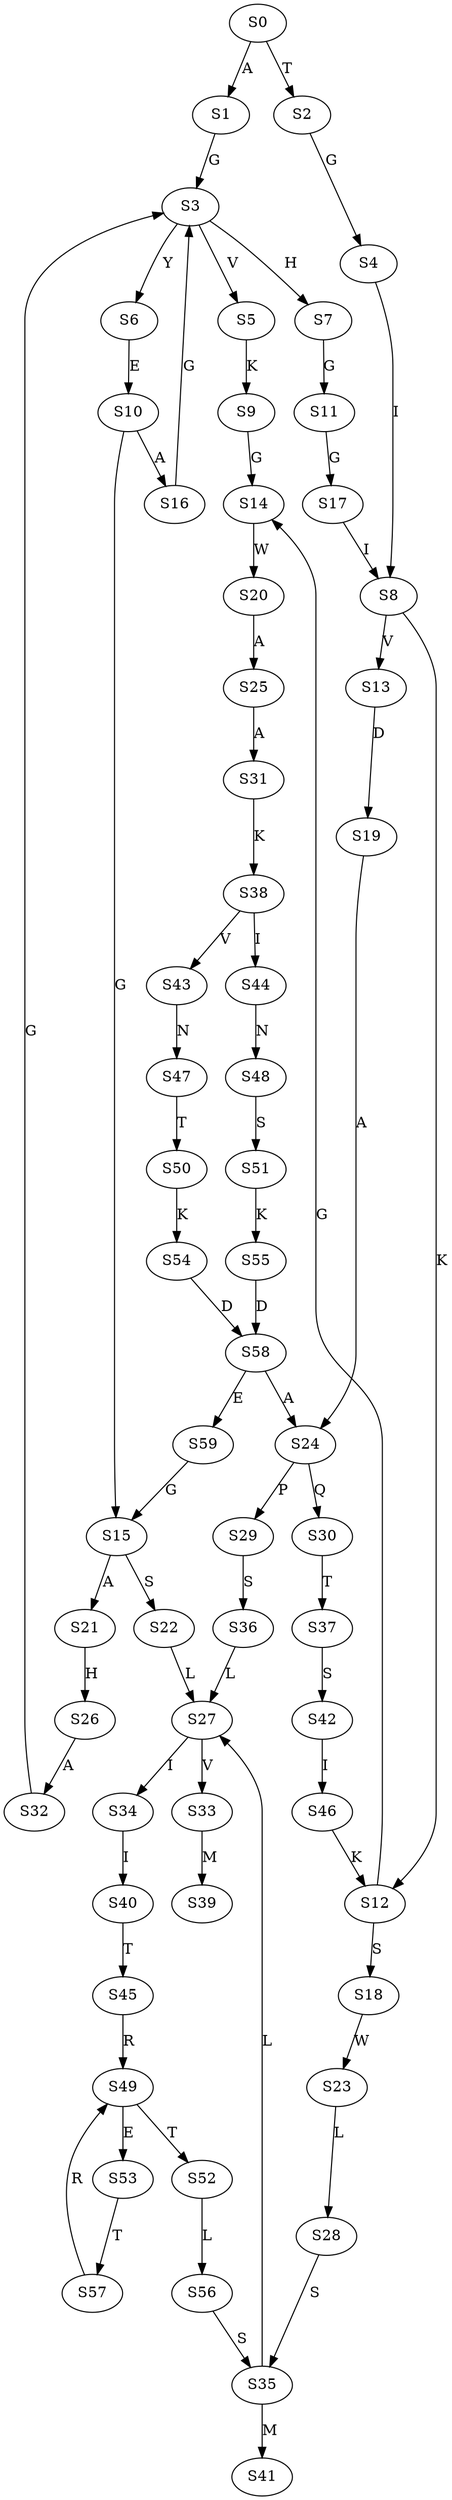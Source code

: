 strict digraph  {
	S0 -> S1 [ label = A ];
	S0 -> S2 [ label = T ];
	S1 -> S3 [ label = G ];
	S2 -> S4 [ label = G ];
	S3 -> S5 [ label = V ];
	S3 -> S6 [ label = Y ];
	S3 -> S7 [ label = H ];
	S4 -> S8 [ label = I ];
	S5 -> S9 [ label = K ];
	S6 -> S10 [ label = E ];
	S7 -> S11 [ label = G ];
	S8 -> S12 [ label = K ];
	S8 -> S13 [ label = V ];
	S9 -> S14 [ label = G ];
	S10 -> S15 [ label = G ];
	S10 -> S16 [ label = A ];
	S11 -> S17 [ label = G ];
	S12 -> S14 [ label = G ];
	S12 -> S18 [ label = S ];
	S13 -> S19 [ label = D ];
	S14 -> S20 [ label = W ];
	S15 -> S21 [ label = A ];
	S15 -> S22 [ label = S ];
	S16 -> S3 [ label = G ];
	S17 -> S8 [ label = I ];
	S18 -> S23 [ label = W ];
	S19 -> S24 [ label = A ];
	S20 -> S25 [ label = A ];
	S21 -> S26 [ label = H ];
	S22 -> S27 [ label = L ];
	S23 -> S28 [ label = L ];
	S24 -> S29 [ label = P ];
	S24 -> S30 [ label = Q ];
	S25 -> S31 [ label = A ];
	S26 -> S32 [ label = A ];
	S27 -> S33 [ label = V ];
	S27 -> S34 [ label = I ];
	S28 -> S35 [ label = S ];
	S29 -> S36 [ label = S ];
	S30 -> S37 [ label = T ];
	S31 -> S38 [ label = K ];
	S32 -> S3 [ label = G ];
	S33 -> S39 [ label = M ];
	S34 -> S40 [ label = I ];
	S35 -> S41 [ label = M ];
	S35 -> S27 [ label = L ];
	S36 -> S27 [ label = L ];
	S37 -> S42 [ label = S ];
	S38 -> S43 [ label = V ];
	S38 -> S44 [ label = I ];
	S40 -> S45 [ label = T ];
	S42 -> S46 [ label = I ];
	S43 -> S47 [ label = N ];
	S44 -> S48 [ label = N ];
	S45 -> S49 [ label = R ];
	S46 -> S12 [ label = K ];
	S47 -> S50 [ label = T ];
	S48 -> S51 [ label = S ];
	S49 -> S52 [ label = T ];
	S49 -> S53 [ label = E ];
	S50 -> S54 [ label = K ];
	S51 -> S55 [ label = K ];
	S52 -> S56 [ label = L ];
	S53 -> S57 [ label = T ];
	S54 -> S58 [ label = D ];
	S55 -> S58 [ label = D ];
	S56 -> S35 [ label = S ];
	S57 -> S49 [ label = R ];
	S58 -> S24 [ label = A ];
	S58 -> S59 [ label = E ];
	S59 -> S15 [ label = G ];
}
